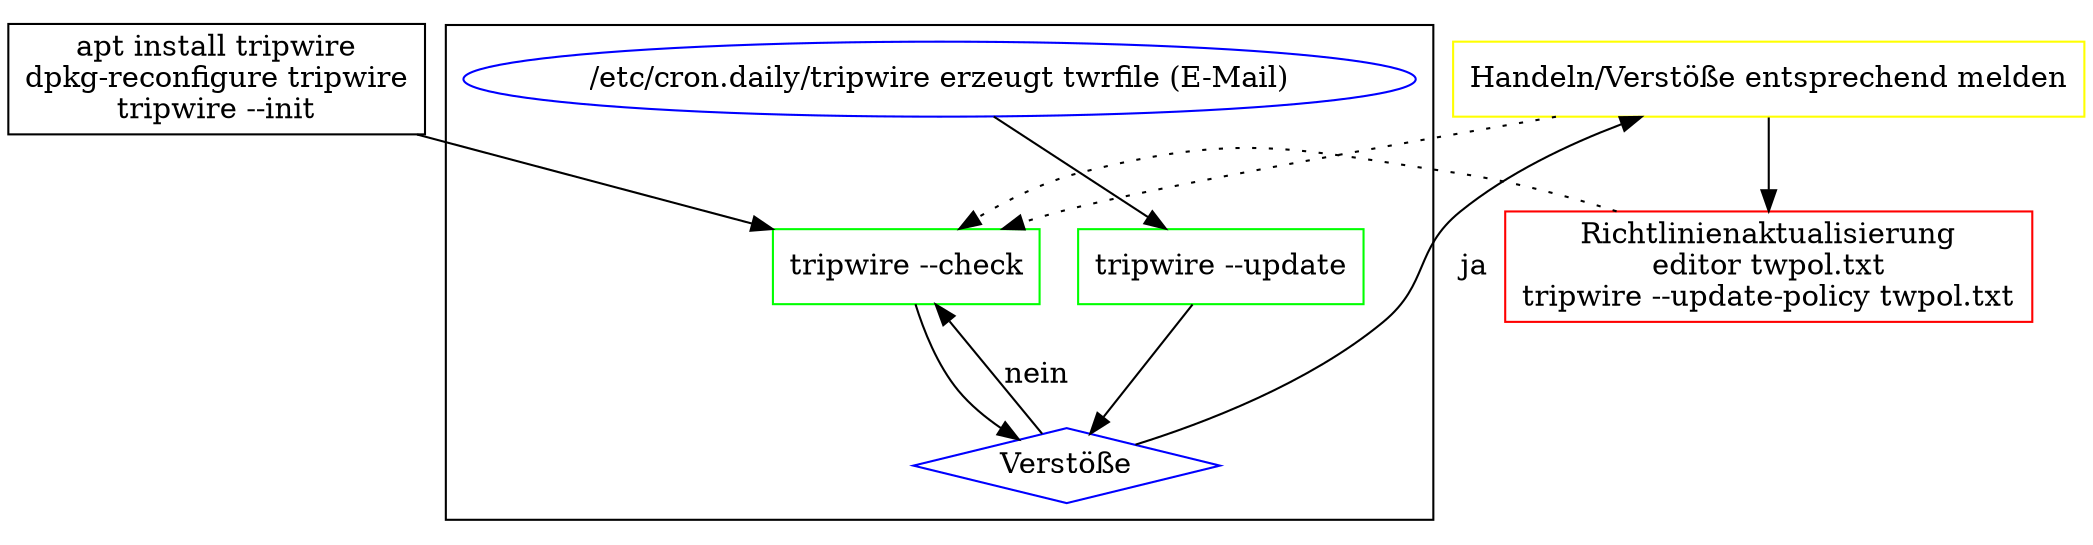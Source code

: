 #!/usr/bin/env xdot

digraph g {

init [shape=box, color=black, label="apt install tripwire\ndpkg-reconfigure tripwire\ntripwire --init"]

init -> check -> violations;

subgraph cluster_integrity_check {

check [shape=box, color=green, label="tripwire --check"]
mail [shape=oval, color=blue, label="/etc/cron.daily/tripwire erzeugt twrfile (E-Mail)"]
update [shape=box, color=green, label="tripwire --update"]
violations [shape=diamond, color=blue, label="Verstöße"]

mail -> update -> violations;
violations -> check [label="nein"];

}

report_violations [shape=box, color=yellow, label="Handeln/Verstöße entsprechend melden"]
update_policy [shape=box, color=red, label="Richtlinienaktualisierung\neditor twpol.txt\ntripwire --update-policy twpol.txt"]

violations -> report_violations [label="ja"];
report_violations -> update_policy;
report_violations ->  check [style=dotted];
update_policy -> check [style=dotted];

}

